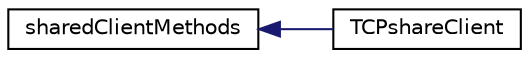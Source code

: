 digraph "Graficzna hierarchia klas"
{
  edge [fontname="Helvetica",fontsize="10",labelfontname="Helvetica",labelfontsize="10"];
  node [fontname="Helvetica",fontsize="10",shape=record];
  rankdir="LR";
  Node1 [label="sharedClientMethods",height=0.2,width=0.4,color="black", fillcolor="white", style="filled",URL="$interfacesharedClientMethods.html",tooltip="Wymagana implementacja dla projektu TCP Client. "];
  Node1 -> Node2 [dir="back",color="midnightblue",fontsize="10",style="solid",fontname="Helvetica"];
  Node2 [label="TCPshareClient",height=0.2,width=0.4,color="black", fillcolor="white", style="filled",URL="$classTCPshareClient.html",tooltip="Końcowa implementacja klienta. "];
}

